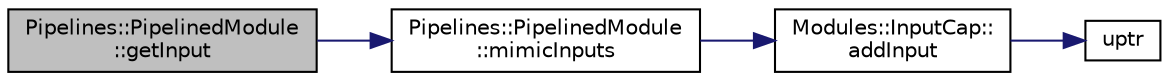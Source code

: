 digraph "Pipelines::PipelinedModule::getInput"
{
 // INTERACTIVE_SVG=YES
  edge [fontname="Helvetica",fontsize="10",labelfontname="Helvetica",labelfontsize="10"];
  node [fontname="Helvetica",fontsize="10",shape=record];
  rankdir="LR";
  Node1 [label="Pipelines::PipelinedModule\l::getInput",height=0.2,width=0.4,color="black", fillcolor="grey75", style="filled", fontcolor="black"];
  Node1 -> Node2 [color="midnightblue",fontsize="10",style="solid",fontname="Helvetica"];
  Node2 [label="Pipelines::PipelinedModule\l::mimicInputs",height=0.2,width=0.4,color="black", fillcolor="white", style="filled",URL="$class_pipelines_1_1_pipelined_module.html#a969bf9acc0dd51c95dbb29ef03785335"];
  Node2 -> Node3 [color="midnightblue",fontsize="10",style="solid",fontname="Helvetica"];
  Node3 [label="Modules::InputCap::\laddInput",height=0.2,width=0.4,color="black", fillcolor="white", style="filled",URL="$class_modules_1_1_input_cap.html#ac3ee3c463cf2a22e3fbcff460b9f42d9"];
  Node3 -> Node4 [color="midnightblue",fontsize="10",style="solid",fontname="Helvetica"];
  Node4 [label="uptr",height=0.2,width=0.4,color="black", fillcolor="white", style="filled",URL="$tools_8hpp.html#a61a0866ea29f447bc7a060aa5e6f1622"];
}
